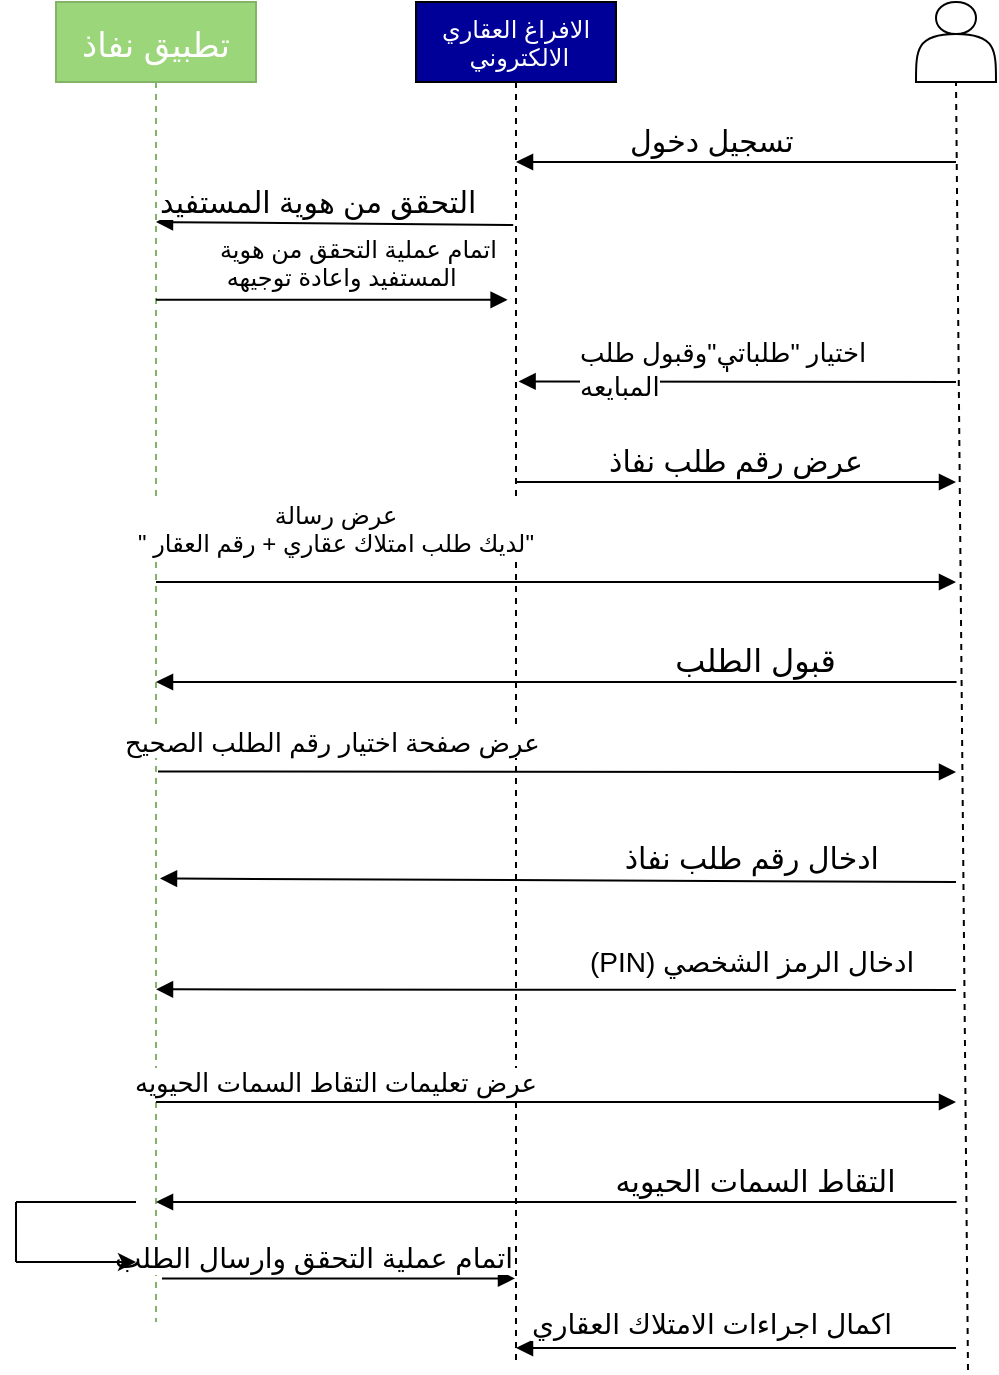 <mxfile version="20.5.3" type="github">
  <diagram id="41JvZKETDgODBDWOF_u7" name="Page-1">
    <mxGraphModel dx="723" dy="328" grid="1" gridSize="10" guides="1" tooltips="1" connect="1" arrows="1" fold="1" page="1" pageScale="1" pageWidth="827" pageHeight="1169" math="0" shadow="0">
      <root>
        <mxCell id="0" />
        <mxCell id="1" parent="0" />
        <mxCell id="TH_UqD1B5SsVqjHKoMvo-24" value="تطبيق نفاذ" style="shape=umlLifeline;perimeter=lifelinePerimeter;container=1;collapsible=0;recursiveResize=0;rounded=0;shadow=0;strokeWidth=1;fontSize=17;fillColor=#9CD67A;strokeColor=#82b366;fontColor=#FFFFFF;" vertex="1" parent="1">
          <mxGeometry x="130" y="90" width="100" height="660" as="geometry" />
        </mxCell>
        <mxCell id="TH_UqD1B5SsVqjHKoMvo-25" value="(PIN) ادخال الرمز الشخصي " style="verticalAlign=bottom;endArrow=block;shadow=0;strokeWidth=1;entryX=0.5;entryY=0.748;entryDx=0;entryDy=0;entryPerimeter=0;fontSize=14;" edge="1" parent="TH_UqD1B5SsVqjHKoMvo-24" target="TH_UqD1B5SsVqjHKoMvo-24">
          <mxGeometry x="-0.5" y="-4" relative="1" as="geometry">
            <mxPoint x="450" y="494" as="sourcePoint" />
            <mxPoint x="50.001" y="460.0" as="targetPoint" />
            <mxPoint as="offset" />
          </mxGeometry>
        </mxCell>
        <mxCell id="TH_UqD1B5SsVqjHKoMvo-26" value="" style="endArrow=none;html=1;rounded=0;fontSize=14;fontColor=#FFFFFF;" edge="1" parent="TH_UqD1B5SsVqjHKoMvo-24">
          <mxGeometry width="50" height="50" relative="1" as="geometry">
            <mxPoint x="-20" y="600" as="sourcePoint" />
            <mxPoint x="40" y="600" as="targetPoint" />
          </mxGeometry>
        </mxCell>
        <mxCell id="TH_UqD1B5SsVqjHKoMvo-27" value="التحقق من هوية المستفيد" style="verticalAlign=bottom;endArrow=block;shadow=0;strokeWidth=1;fontSize=15;exitX=0.486;exitY=0.164;exitDx=0;exitDy=0;exitPerimeter=0;" edge="1" parent="TH_UqD1B5SsVqjHKoMvo-24" source="TH_UqD1B5SsVqjHKoMvo-28">
          <mxGeometry x="0.091" relative="1" as="geometry">
            <mxPoint x="270" y="110.0" as="sourcePoint" />
            <mxPoint x="50" y="110.0" as="targetPoint" />
            <mxPoint as="offset" />
          </mxGeometry>
        </mxCell>
        <mxCell id="TH_UqD1B5SsVqjHKoMvo-28" value="الافراغ العقاري&#xa; الالكتروني" style="shape=umlLifeline;perimeter=lifelinePerimeter;container=1;collapsible=0;recursiveResize=0;rounded=0;shadow=0;strokeWidth=1;fillColor=#000099;fontSize=12;fontColor=#FFFFFF;" vertex="1" parent="1">
          <mxGeometry x="310" y="90" width="100" height="680" as="geometry" />
        </mxCell>
        <mxCell id="TH_UqD1B5SsVqjHKoMvo-29" value="قبول الطلب" style="verticalAlign=bottom;endArrow=block;shadow=0;strokeWidth=1;fontSize=16;" edge="1" parent="TH_UqD1B5SsVqjHKoMvo-28">
          <mxGeometry x="-0.499" relative="1" as="geometry">
            <mxPoint x="270.27" y="340.0" as="sourcePoint" />
            <mxPoint x="-129.999" y="340.0" as="targetPoint" />
            <mxPoint as="offset" />
          </mxGeometry>
        </mxCell>
        <mxCell id="TH_UqD1B5SsVqjHKoMvo-30" value="" style="shape=actor;whiteSpace=wrap;html=1;fontSize=16;" vertex="1" parent="1">
          <mxGeometry x="560" y="90" width="40" height="40" as="geometry" />
        </mxCell>
        <mxCell id="TH_UqD1B5SsVqjHKoMvo-31" value="" style="edgeStyle=segmentEdgeStyle;endArrow=classic;html=1;rounded=0;fontSize=12;startSize=14;endSize=14;sourcePerimeterSpacing=8;targetPerimeterSpacing=8;curved=1;" edge="1" parent="1" source="TH_UqD1B5SsVqjHKoMvo-24">
          <mxGeometry width="50" height="50" relative="1" as="geometry">
            <mxPoint x="320" y="320" as="sourcePoint" />
            <mxPoint x="180" y="290" as="targetPoint" />
            <Array as="points" />
          </mxGeometry>
        </mxCell>
        <mxCell id="TH_UqD1B5SsVqjHKoMvo-32" value="تسجيل دخول " style="verticalAlign=bottom;endArrow=block;shadow=0;strokeWidth=1;fontSize=15;" edge="1" parent="1">
          <mxGeometry x="0.091" relative="1" as="geometry">
            <mxPoint x="580" y="170" as="sourcePoint" />
            <mxPoint x="360" y="170" as="targetPoint" />
            <mxPoint as="offset" />
          </mxGeometry>
        </mxCell>
        <mxCell id="TH_UqD1B5SsVqjHKoMvo-33" value="ادخال رقم طلب نفاذ " style="verticalAlign=bottom;endArrow=block;shadow=0;strokeWidth=1;entryX=0.52;entryY=0.664;entryDx=0;entryDy=0;entryPerimeter=0;fontSize=15;" edge="1" parent="1" target="TH_UqD1B5SsVqjHKoMvo-24">
          <mxGeometry x="-0.497" y="-1" relative="1" as="geometry">
            <mxPoint x="580" y="530" as="sourcePoint" />
            <mxPoint x="270" y="510" as="targetPoint" />
            <mxPoint as="offset" />
          </mxGeometry>
        </mxCell>
        <mxCell id="TH_UqD1B5SsVqjHKoMvo-34" value="ا" style="verticalAlign=bottom;endArrow=block;shadow=0;strokeWidth=1;fontSize=12;entryX=0.513;entryY=0.279;entryDx=0;entryDy=0;entryPerimeter=0;" edge="1" parent="1" target="TH_UqD1B5SsVqjHKoMvo-28">
          <mxGeometry x="0.047" relative="1" as="geometry">
            <mxPoint x="580" y="280" as="sourcePoint" />
            <mxPoint x="395" y="270" as="targetPoint" />
            <mxPoint as="offset" />
          </mxGeometry>
        </mxCell>
        <mxCell id="TH_UqD1B5SsVqjHKoMvo-35" value="عرض رقم طلب نفاذ" style="verticalAlign=bottom;endArrow=block;shadow=0;strokeWidth=1;fontSize=15;" edge="1" parent="1">
          <mxGeometry relative="1" as="geometry">
            <mxPoint x="360" y="330" as="sourcePoint" />
            <mxPoint x="580" y="330" as="targetPoint" />
            <mxPoint as="offset" />
            <Array as="points">
              <mxPoint x="510" y="330" />
            </Array>
          </mxGeometry>
        </mxCell>
        <mxCell id="TH_UqD1B5SsVqjHKoMvo-36" value="عرض رسالة&#xa;&quot; لديك طلب امتلاك عقاري + رقم العقار&quot;" style="verticalAlign=bottom;endArrow=block;shadow=0;strokeWidth=1;fontSize=12;" edge="1" parent="1">
          <mxGeometry x="-0.55" y="10" relative="1" as="geometry">
            <mxPoint x="180" y="380" as="sourcePoint" />
            <mxPoint x="580" y="380" as="targetPoint" />
            <mxPoint as="offset" />
            <Array as="points">
              <mxPoint x="370" y="380" />
            </Array>
          </mxGeometry>
        </mxCell>
        <mxCell id="TH_UqD1B5SsVqjHKoMvo-37" value="عرض تعليمات التقاط السمات الحيويه" style="verticalAlign=bottom;endArrow=block;shadow=0;strokeWidth=1;fontSize=13;" edge="1" parent="1">
          <mxGeometry x="-0.55" relative="1" as="geometry">
            <mxPoint x="180" y="640" as="sourcePoint" />
            <mxPoint x="580" y="640" as="targetPoint" />
            <mxPoint as="offset" />
            <Array as="points" />
          </mxGeometry>
        </mxCell>
        <mxCell id="TH_UqD1B5SsVqjHKoMvo-38" value="التقاط السمات الحيويه" style="verticalAlign=bottom;endArrow=block;shadow=0;strokeWidth=1;fontSize=15;" edge="1" parent="1">
          <mxGeometry x="-0.499" relative="1" as="geometry">
            <mxPoint x="580.27" y="690" as="sourcePoint" />
            <mxPoint x="180.001" y="690" as="targetPoint" />
            <mxPoint as="offset" />
          </mxGeometry>
        </mxCell>
        <mxCell id="TH_UqD1B5SsVqjHKoMvo-39" value="اتمام عملية التحقق وارسال الطلب" style="verticalAlign=bottom;endArrow=block;shadow=0;strokeWidth=1;exitX=0.53;exitY=0.967;exitDx=0;exitDy=0;exitPerimeter=0;fontSize=14;" edge="1" parent="1" source="TH_UqD1B5SsVqjHKoMvo-24" target="TH_UqD1B5SsVqjHKoMvo-28">
          <mxGeometry x="-0.14" relative="1" as="geometry">
            <mxPoint x="180" y="650" as="sourcePoint" />
            <mxPoint x="370" y="728" as="targetPoint" />
            <mxPoint as="offset" />
            <Array as="points" />
          </mxGeometry>
        </mxCell>
        <mxCell id="TH_UqD1B5SsVqjHKoMvo-40" value="اكمال اجراءات الامتلاك العقاري " style="verticalAlign=bottom;endArrow=block;shadow=0;strokeWidth=1;fontSize=14;" edge="1" parent="1" target="TH_UqD1B5SsVqjHKoMvo-28">
          <mxGeometry x="0.091" y="-2" relative="1" as="geometry">
            <mxPoint x="580" y="763" as="sourcePoint" />
            <mxPoint x="360" y="810" as="targetPoint" />
            <mxPoint as="offset" />
          </mxGeometry>
        </mxCell>
        <mxCell id="TH_UqD1B5SsVqjHKoMvo-41" value="عرض صفحة اختيار رقم الطلب الصحيح " style="verticalAlign=bottom;endArrow=block;shadow=0;strokeWidth=1;exitX=0.51;exitY=0.583;exitDx=0;exitDy=0;exitPerimeter=0;fontSize=13;" edge="1" parent="1" source="TH_UqD1B5SsVqjHKoMvo-24">
          <mxGeometry x="-0.554" y="5" relative="1" as="geometry">
            <mxPoint x="190" y="390" as="sourcePoint" />
            <mxPoint x="580" y="475" as="targetPoint" />
            <mxPoint as="offset" />
            <Array as="points" />
          </mxGeometry>
        </mxCell>
        <mxCell id="TH_UqD1B5SsVqjHKoMvo-42" value="" style="endArrow=none;html=1;rounded=0;fontSize=14;fontColor=#FFFFFF;" edge="1" parent="1">
          <mxGeometry width="50" height="50" relative="1" as="geometry">
            <mxPoint x="110" y="690" as="sourcePoint" />
            <mxPoint x="110" y="720" as="targetPoint" />
          </mxGeometry>
        </mxCell>
        <mxCell id="TH_UqD1B5SsVqjHKoMvo-43" value="" style="endArrow=classic;html=1;rounded=0;fontSize=14;fontColor=#FFFFFF;" edge="1" parent="1">
          <mxGeometry width="50" height="50" relative="1" as="geometry">
            <mxPoint x="110" y="720" as="sourcePoint" />
            <mxPoint x="170" y="720" as="targetPoint" />
          </mxGeometry>
        </mxCell>
        <mxCell id="TH_UqD1B5SsVqjHKoMvo-44" value="" style="verticalAlign=bottom;endArrow=block;shadow=0;strokeWidth=1;fontSize=15;entryX=0.458;entryY=0.219;entryDx=0;entryDy=0;entryPerimeter=0;" edge="1" parent="1" source="TH_UqD1B5SsVqjHKoMvo-24" target="TH_UqD1B5SsVqjHKoMvo-28">
          <mxGeometry x="0.366" y="-51" relative="1" as="geometry">
            <mxPoint x="300" y="280" as="sourcePoint" />
            <mxPoint x="180" y="230.0" as="targetPoint" />
            <mxPoint as="offset" />
          </mxGeometry>
        </mxCell>
        <mxCell id="TH_UqD1B5SsVqjHKoMvo-45" value="&lt;span style=&quot;color: rgb(0, 0, 0); font-family: Helvetica; font-size: 12px; font-style: normal; font-variant-ligatures: normal; font-variant-caps: normal; font-weight: 400; letter-spacing: normal; orphans: 2; text-align: center; text-indent: 0px; text-transform: none; widows: 2; word-spacing: 0px; -webkit-text-stroke-width: 0px; background-color: rgb(255, 255, 255); text-decoration-thickness: initial; text-decoration-style: initial; text-decoration-color: initial; float: none; display: inline !important;&quot;&gt;اتمام عملية التحقق من هوية&lt;br&gt;&amp;nbsp;المستفيد واعادة توجيهه&lt;/span&gt;" style="text;whiteSpace=wrap;html=1;fontSize=12;" vertex="1" parent="1">
          <mxGeometry x="210" y="200" width="170" height="30" as="geometry" />
        </mxCell>
        <mxCell id="TH_UqD1B5SsVqjHKoMvo-46" value="" style="endArrow=none;dashed=1;html=1;rounded=0;strokeColor=#000000;entryX=0.5;entryY=1;entryDx=0;entryDy=0;" edge="1" parent="1" target="TH_UqD1B5SsVqjHKoMvo-30">
          <mxGeometry width="50" height="50" relative="1" as="geometry">
            <mxPoint x="586" y="774" as="sourcePoint" />
            <mxPoint x="768" y="238" as="targetPoint" />
          </mxGeometry>
        </mxCell>
        <mxCell id="TH_UqD1B5SsVqjHKoMvo-47" value="&lt;span style=&quot;color: rgb(0, 0, 0); font-family: Helvetica; font-style: normal; font-variant-ligatures: normal; font-variant-caps: normal; font-weight: 400; letter-spacing: normal; orphans: 2; text-align: center; text-indent: 0px; text-transform: none; widows: 2; word-spacing: 0px; -webkit-text-stroke-width: 0px; background-color: rgb(255, 255, 255); text-decoration-thickness: initial; text-decoration-style: initial; text-decoration-color: initial; float: none; display: inline !important;&quot;&gt;&lt;font style=&quot;font-size: 13px;&quot;&gt;اختيار &quot;طلباتي&quot;وقبول طلب المبايعه&lt;/font&gt;&lt;/span&gt;" style="text;whiteSpace=wrap;html=1;fontSize=14;" vertex="1" parent="1">
          <mxGeometry x="390" y="250" width="154" height="40" as="geometry" />
        </mxCell>
      </root>
    </mxGraphModel>
  </diagram>
</mxfile>
